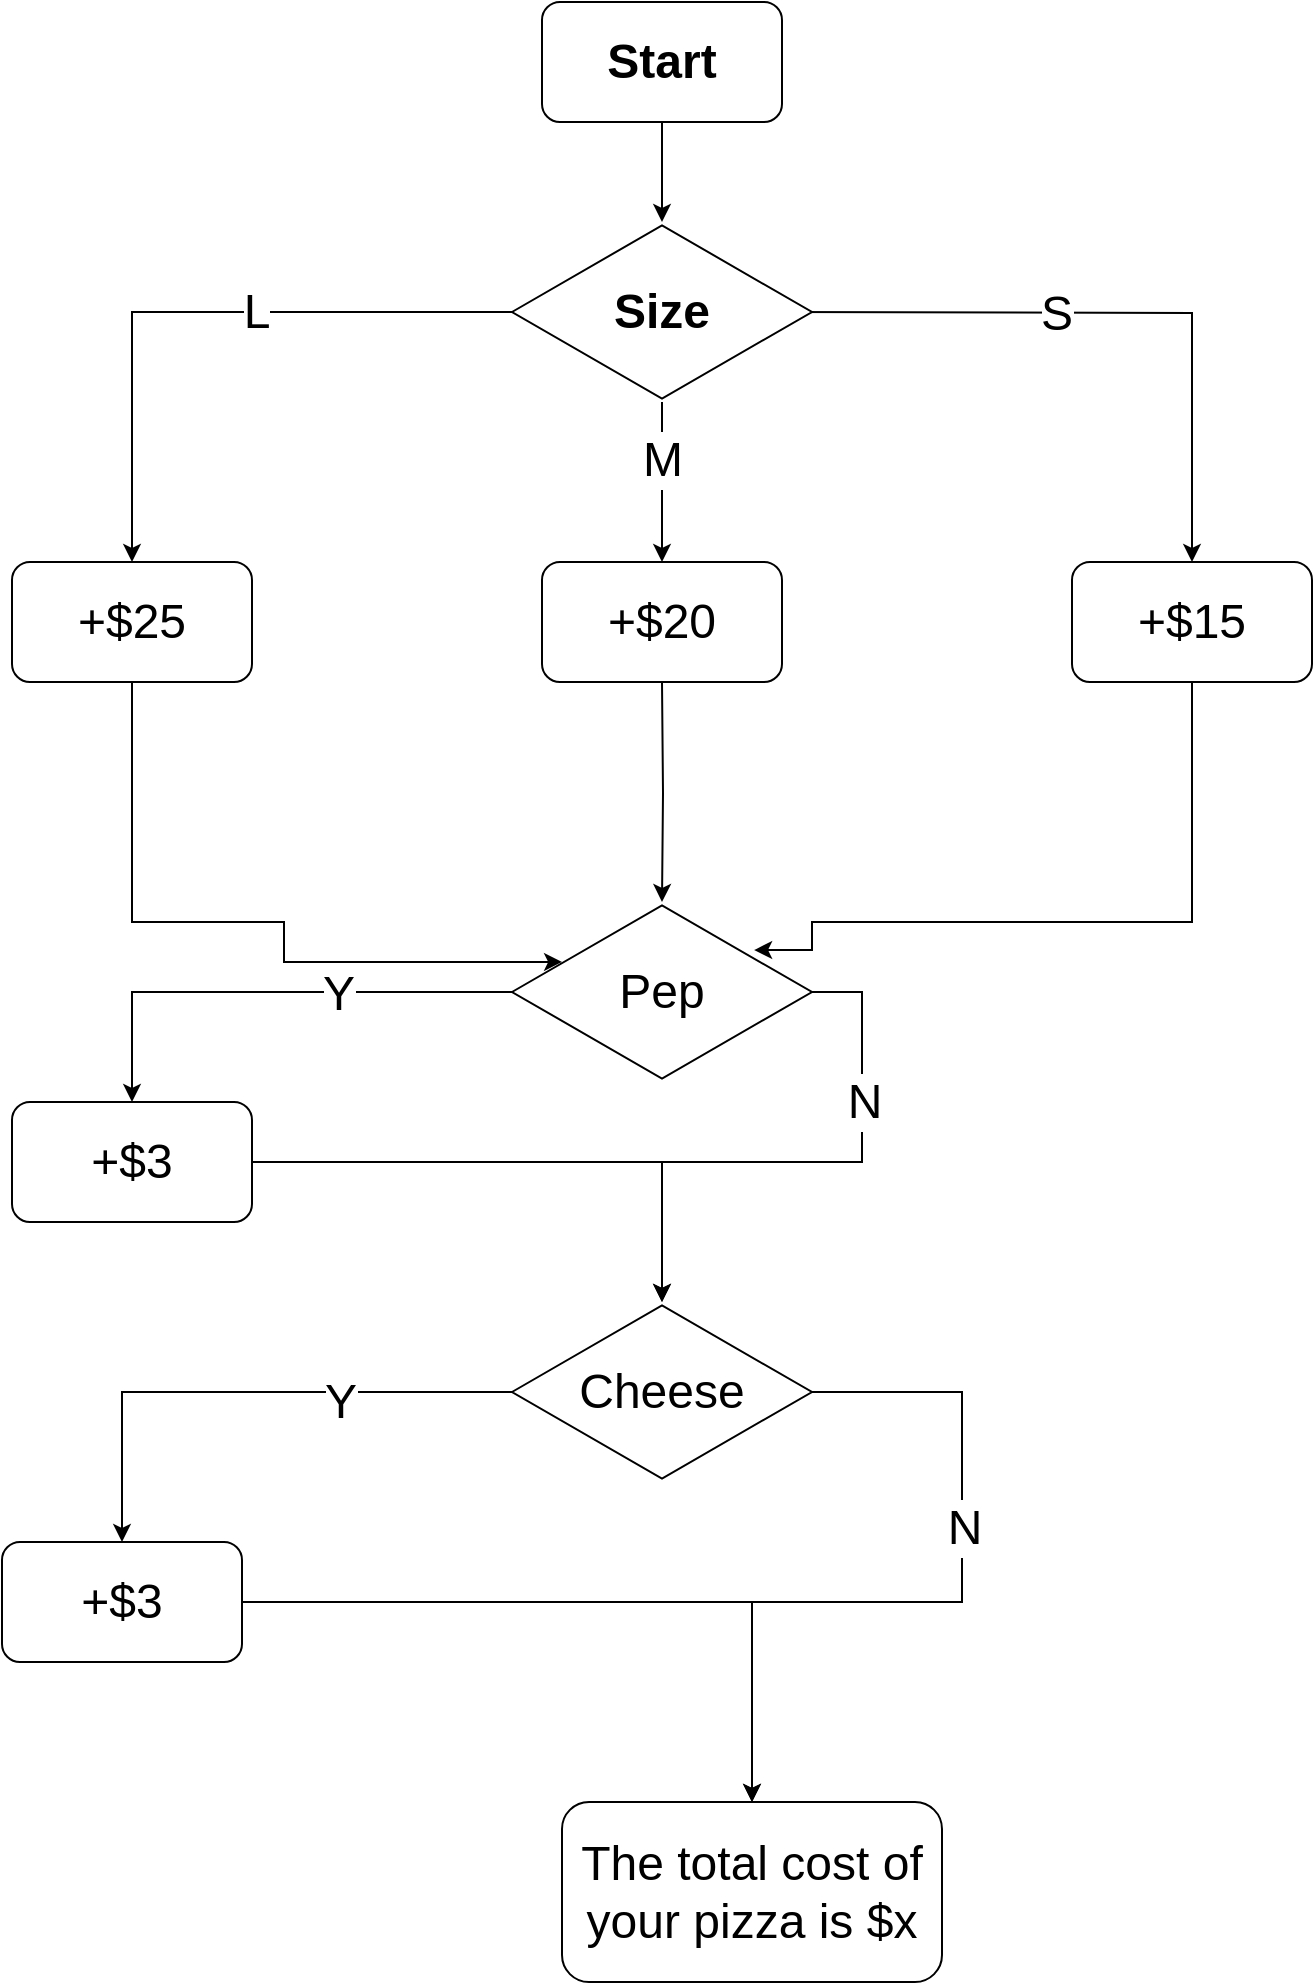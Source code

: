 <mxfile version="24.7.16">
  <diagram name="Page-1" id="oZ2NKzekWX5UzydH3rlz">
    <mxGraphModel dx="1434" dy="827" grid="1" gridSize="10" guides="1" tooltips="1" connect="1" arrows="1" fold="1" page="1" pageScale="1" pageWidth="1400" pageHeight="850" math="0" shadow="0">
      <root>
        <mxCell id="0" />
        <mxCell id="1" parent="0" />
        <mxCell id="wgoY-j7s7umH5Q6u0VK3-2" style="edgeStyle=orthogonalEdgeStyle;rounded=0;orthogonalLoop=1;jettySize=auto;html=1;exitX=0.5;exitY=1;exitDx=0;exitDy=0;" edge="1" parent="1" source="wgoY-j7s7umH5Q6u0VK3-1" target="wgoY-j7s7umH5Q6u0VK3-3">
          <mxGeometry relative="1" as="geometry">
            <mxPoint x="700" y="140" as="targetPoint" />
          </mxGeometry>
        </mxCell>
        <mxCell id="wgoY-j7s7umH5Q6u0VK3-1" value="&lt;font style=&quot;font-size: 24px;&quot;&gt;&lt;b&gt;Start&lt;/b&gt;&lt;/font&gt;" style="rounded=1;whiteSpace=wrap;html=1;" vertex="1" parent="1">
          <mxGeometry x="640" y="30" width="120" height="60" as="geometry" />
        </mxCell>
        <mxCell id="wgoY-j7s7umH5Q6u0VK3-4" style="edgeStyle=orthogonalEdgeStyle;rounded=0;orthogonalLoop=1;jettySize=auto;html=1;" edge="1" parent="1" target="wgoY-j7s7umH5Q6u0VK3-76">
          <mxGeometry relative="1" as="geometry">
            <mxPoint x="965" y="280" as="targetPoint" />
            <mxPoint x="760" y="185" as="sourcePoint" />
          </mxGeometry>
        </mxCell>
        <mxCell id="wgoY-j7s7umH5Q6u0VK3-10" value="&lt;font style=&quot;font-size: 24px;&quot;&gt;S&lt;/font&gt;" style="edgeLabel;html=1;align=center;verticalAlign=middle;resizable=0;points=[];" vertex="1" connectable="0" parent="wgoY-j7s7umH5Q6u0VK3-4">
          <mxGeometry x="-0.367" relative="1" as="geometry">
            <mxPoint x="32" as="offset" />
          </mxGeometry>
        </mxCell>
        <mxCell id="wgoY-j7s7umH5Q6u0VK3-5" style="edgeStyle=orthogonalEdgeStyle;rounded=0;orthogonalLoop=1;jettySize=auto;html=1;" edge="1" parent="1" source="wgoY-j7s7umH5Q6u0VK3-3" target="wgoY-j7s7umH5Q6u0VK3-78">
          <mxGeometry relative="1" as="geometry">
            <mxPoint x="435" y="270" as="targetPoint" />
          </mxGeometry>
        </mxCell>
        <mxCell id="wgoY-j7s7umH5Q6u0VK3-9" value="&lt;font style=&quot;font-size: 24px;&quot;&gt;L&lt;/font&gt;" style="edgeLabel;html=1;align=center;verticalAlign=middle;resizable=0;points=[];" vertex="1" connectable="0" parent="wgoY-j7s7umH5Q6u0VK3-5">
          <mxGeometry x="-0.298" y="2" relative="1" as="geometry">
            <mxPoint x="-18" y="-2" as="offset" />
          </mxGeometry>
        </mxCell>
        <mxCell id="wgoY-j7s7umH5Q6u0VK3-6" style="edgeStyle=orthogonalEdgeStyle;rounded=0;orthogonalLoop=1;jettySize=auto;html=1;" edge="1" parent="1" source="wgoY-j7s7umH5Q6u0VK3-3" target="wgoY-j7s7umH5Q6u0VK3-79">
          <mxGeometry relative="1" as="geometry">
            <mxPoint x="700" y="280" as="targetPoint" />
          </mxGeometry>
        </mxCell>
        <mxCell id="wgoY-j7s7umH5Q6u0VK3-11" value="&lt;font style=&quot;font-size: 24px;&quot;&gt;M&lt;/font&gt;" style="edgeLabel;html=1;align=center;verticalAlign=middle;resizable=0;points=[];" vertex="1" connectable="0" parent="wgoY-j7s7umH5Q6u0VK3-6">
          <mxGeometry x="-0.273" y="-1" relative="1" as="geometry">
            <mxPoint x="1" as="offset" />
          </mxGeometry>
        </mxCell>
        <mxCell id="wgoY-j7s7umH5Q6u0VK3-3" value="&lt;font style=&quot;font-size: 24px;&quot;&gt;&lt;b&gt;Size&lt;/b&gt;&lt;/font&gt;" style="html=1;whiteSpace=wrap;aspect=fixed;shape=isoRectangle;" vertex="1" parent="1">
          <mxGeometry x="625" y="140" width="150" height="90" as="geometry" />
        </mxCell>
        <mxCell id="wgoY-j7s7umH5Q6u0VK3-33" style="edgeStyle=orthogonalEdgeStyle;rounded=0;orthogonalLoop=1;jettySize=auto;html=1;entryX=0.167;entryY=0.333;entryDx=0;entryDy=0;entryPerimeter=0;" edge="1" parent="1" target="wgoY-j7s7umH5Q6u0VK3-22">
          <mxGeometry relative="1" as="geometry">
            <mxPoint x="640" y="500" as="targetPoint" />
            <mxPoint x="435" y="360" as="sourcePoint" />
            <Array as="points">
              <mxPoint x="435" y="490" />
              <mxPoint x="511" y="490" />
              <mxPoint x="511" y="510" />
            </Array>
          </mxGeometry>
        </mxCell>
        <mxCell id="wgoY-j7s7umH5Q6u0VK3-23" value="" style="edgeStyle=orthogonalEdgeStyle;rounded=0;orthogonalLoop=1;jettySize=auto;html=1;" edge="1" parent="1" target="wgoY-j7s7umH5Q6u0VK3-22">
          <mxGeometry relative="1" as="geometry">
            <mxPoint x="700" y="370" as="sourcePoint" />
          </mxGeometry>
        </mxCell>
        <mxCell id="wgoY-j7s7umH5Q6u0VK3-43" value="" style="edgeStyle=orthogonalEdgeStyle;rounded=0;orthogonalLoop=1;jettySize=auto;html=1;" edge="1" parent="1" source="wgoY-j7s7umH5Q6u0VK3-22" target="wgoY-j7s7umH5Q6u0VK3-64">
          <mxGeometry relative="1" as="geometry">
            <mxPoint x="485" y="580" as="targetPoint" />
          </mxGeometry>
        </mxCell>
        <mxCell id="wgoY-j7s7umH5Q6u0VK3-63" value="&lt;font style=&quot;font-size: 24px;&quot;&gt;Y&lt;/font&gt;" style="edgeLabel;html=1;align=center;verticalAlign=middle;resizable=0;points=[];" vertex="1" connectable="0" parent="wgoY-j7s7umH5Q6u0VK3-43">
          <mxGeometry x="-0.29" y="1" relative="1" as="geometry">
            <mxPoint as="offset" />
          </mxGeometry>
        </mxCell>
        <mxCell id="wgoY-j7s7umH5Q6u0VK3-45" value="" style="edgeStyle=orthogonalEdgeStyle;rounded=0;orthogonalLoop=1;jettySize=auto;html=1;" edge="1" parent="1" source="wgoY-j7s7umH5Q6u0VK3-22" target="wgoY-j7s7umH5Q6u0VK3-51">
          <mxGeometry relative="1" as="geometry">
            <mxPoint x="710" y="670" as="targetPoint" />
            <Array as="points">
              <mxPoint x="800" y="525" />
              <mxPoint x="800" y="610" />
              <mxPoint x="700" y="610" />
            </Array>
          </mxGeometry>
        </mxCell>
        <mxCell id="wgoY-j7s7umH5Q6u0VK3-62" value="&lt;font style=&quot;font-size: 24px;&quot;&gt;N&lt;/font&gt;" style="edgeLabel;html=1;align=center;verticalAlign=middle;resizable=0;points=[];" vertex="1" connectable="0" parent="wgoY-j7s7umH5Q6u0VK3-45">
          <mxGeometry x="-0.109" y="-3" relative="1" as="geometry">
            <mxPoint x="15" y="-27" as="offset" />
          </mxGeometry>
        </mxCell>
        <mxCell id="wgoY-j7s7umH5Q6u0VK3-22" value="&lt;font style=&quot;font-size: 24px;&quot;&gt;Pep&lt;/font&gt;" style="html=1;whiteSpace=wrap;aspect=fixed;shape=isoRectangle;" vertex="1" parent="1">
          <mxGeometry x="625" y="480" width="150" height="90" as="geometry" />
        </mxCell>
        <mxCell id="wgoY-j7s7umH5Q6u0VK3-30" style="edgeStyle=orthogonalEdgeStyle;rounded=0;orthogonalLoop=1;jettySize=auto;html=1;entryX=0.807;entryY=0.267;entryDx=0;entryDy=0;entryPerimeter=0;" edge="1" parent="1" target="wgoY-j7s7umH5Q6u0VK3-22">
          <mxGeometry relative="1" as="geometry">
            <mxPoint x="965" y="370" as="sourcePoint" />
            <Array as="points">
              <mxPoint x="965" y="490" />
              <mxPoint x="775" y="490" />
              <mxPoint x="775" y="504" />
            </Array>
          </mxGeometry>
        </mxCell>
        <mxCell id="wgoY-j7s7umH5Q6u0VK3-71" style="edgeStyle=orthogonalEdgeStyle;rounded=0;orthogonalLoop=1;jettySize=auto;html=1;entryX=0.5;entryY=0;entryDx=0;entryDy=0;" edge="1" parent="1" source="wgoY-j7s7umH5Q6u0VK3-51" target="wgoY-j7s7umH5Q6u0VK3-82">
          <mxGeometry relative="1" as="geometry">
            <mxPoint x="950" y="920" as="targetPoint" />
            <Array as="points">
              <mxPoint x="850" y="725" />
              <mxPoint x="850" y="830" />
              <mxPoint x="745" y="830" />
            </Array>
          </mxGeometry>
        </mxCell>
        <mxCell id="wgoY-j7s7umH5Q6u0VK3-74" value="&lt;font style=&quot;font-size: 24px;&quot;&gt;N&lt;/font&gt;" style="edgeLabel;html=1;align=center;verticalAlign=middle;resizable=0;points=[];" vertex="1" connectable="0" parent="wgoY-j7s7umH5Q6u0VK3-71">
          <mxGeometry x="-0.259" y="1" relative="1" as="geometry">
            <mxPoint as="offset" />
          </mxGeometry>
        </mxCell>
        <mxCell id="wgoY-j7s7umH5Q6u0VK3-72" style="edgeStyle=orthogonalEdgeStyle;rounded=0;orthogonalLoop=1;jettySize=auto;html=1;" edge="1" parent="1" source="wgoY-j7s7umH5Q6u0VK3-51" target="wgoY-j7s7umH5Q6u0VK3-80">
          <mxGeometry relative="1" as="geometry">
            <mxPoint x="430" y="830" as="targetPoint" />
          </mxGeometry>
        </mxCell>
        <mxCell id="wgoY-j7s7umH5Q6u0VK3-73" value="&lt;font style=&quot;font-size: 24px;&quot;&gt;Y&lt;/font&gt;" style="edgeLabel;html=1;align=center;verticalAlign=middle;resizable=0;points=[];" vertex="1" connectable="0" parent="wgoY-j7s7umH5Q6u0VK3-72">
          <mxGeometry x="-0.359" y="5" relative="1" as="geometry">
            <mxPoint as="offset" />
          </mxGeometry>
        </mxCell>
        <mxCell id="wgoY-j7s7umH5Q6u0VK3-51" value="&lt;font style=&quot;font-size: 24px;&quot;&gt;Cheese&lt;/font&gt;" style="html=1;whiteSpace=wrap;aspect=fixed;shape=isoRectangle;" vertex="1" parent="1">
          <mxGeometry x="625" y="680" width="150" height="90" as="geometry" />
        </mxCell>
        <mxCell id="wgoY-j7s7umH5Q6u0VK3-69" style="edgeStyle=orthogonalEdgeStyle;rounded=0;orthogonalLoop=1;jettySize=auto;html=1;" edge="1" parent="1" source="wgoY-j7s7umH5Q6u0VK3-64" target="wgoY-j7s7umH5Q6u0VK3-51">
          <mxGeometry relative="1" as="geometry" />
        </mxCell>
        <mxCell id="wgoY-j7s7umH5Q6u0VK3-64" value="&lt;font style=&quot;font-size: 24px;&quot;&gt;+$3&lt;/font&gt;" style="rounded=1;whiteSpace=wrap;html=1;" vertex="1" parent="1">
          <mxGeometry x="375" y="580" width="120" height="60" as="geometry" />
        </mxCell>
        <mxCell id="wgoY-j7s7umH5Q6u0VK3-76" value="&lt;font style=&quot;font-size: 24px;&quot;&gt;+$15&lt;/font&gt;" style="rounded=1;whiteSpace=wrap;html=1;" vertex="1" parent="1">
          <mxGeometry x="905" y="310" width="120" height="60" as="geometry" />
        </mxCell>
        <mxCell id="wgoY-j7s7umH5Q6u0VK3-78" value="&lt;font style=&quot;font-size: 24px;&quot;&gt;+$25&lt;/font&gt;" style="rounded=1;whiteSpace=wrap;html=1;" vertex="1" parent="1">
          <mxGeometry x="375" y="310" width="120" height="60" as="geometry" />
        </mxCell>
        <mxCell id="wgoY-j7s7umH5Q6u0VK3-79" value="&lt;font style=&quot;font-size: 24px;&quot;&gt;+$20&lt;/font&gt;" style="rounded=1;whiteSpace=wrap;html=1;" vertex="1" parent="1">
          <mxGeometry x="640" y="310" width="120" height="60" as="geometry" />
        </mxCell>
        <mxCell id="wgoY-j7s7umH5Q6u0VK3-81" style="edgeStyle=orthogonalEdgeStyle;rounded=0;orthogonalLoop=1;jettySize=auto;html=1;" edge="1" parent="1" source="wgoY-j7s7umH5Q6u0VK3-80" target="wgoY-j7s7umH5Q6u0VK3-82">
          <mxGeometry relative="1" as="geometry">
            <mxPoint x="710" y="960" as="targetPoint" />
          </mxGeometry>
        </mxCell>
        <mxCell id="wgoY-j7s7umH5Q6u0VK3-80" value="&lt;font style=&quot;font-size: 24px;&quot;&gt;+$3&lt;/font&gt;" style="rounded=1;whiteSpace=wrap;html=1;" vertex="1" parent="1">
          <mxGeometry x="370" y="800" width="120" height="60" as="geometry" />
        </mxCell>
        <mxCell id="wgoY-j7s7umH5Q6u0VK3-82" value="&lt;font style=&quot;font-size: 24px;&quot;&gt;The total cost of your pizza is $x&lt;/font&gt;" style="rounded=1;whiteSpace=wrap;html=1;" vertex="1" parent="1">
          <mxGeometry x="650" y="930" width="190" height="90" as="geometry" />
        </mxCell>
      </root>
    </mxGraphModel>
  </diagram>
</mxfile>
